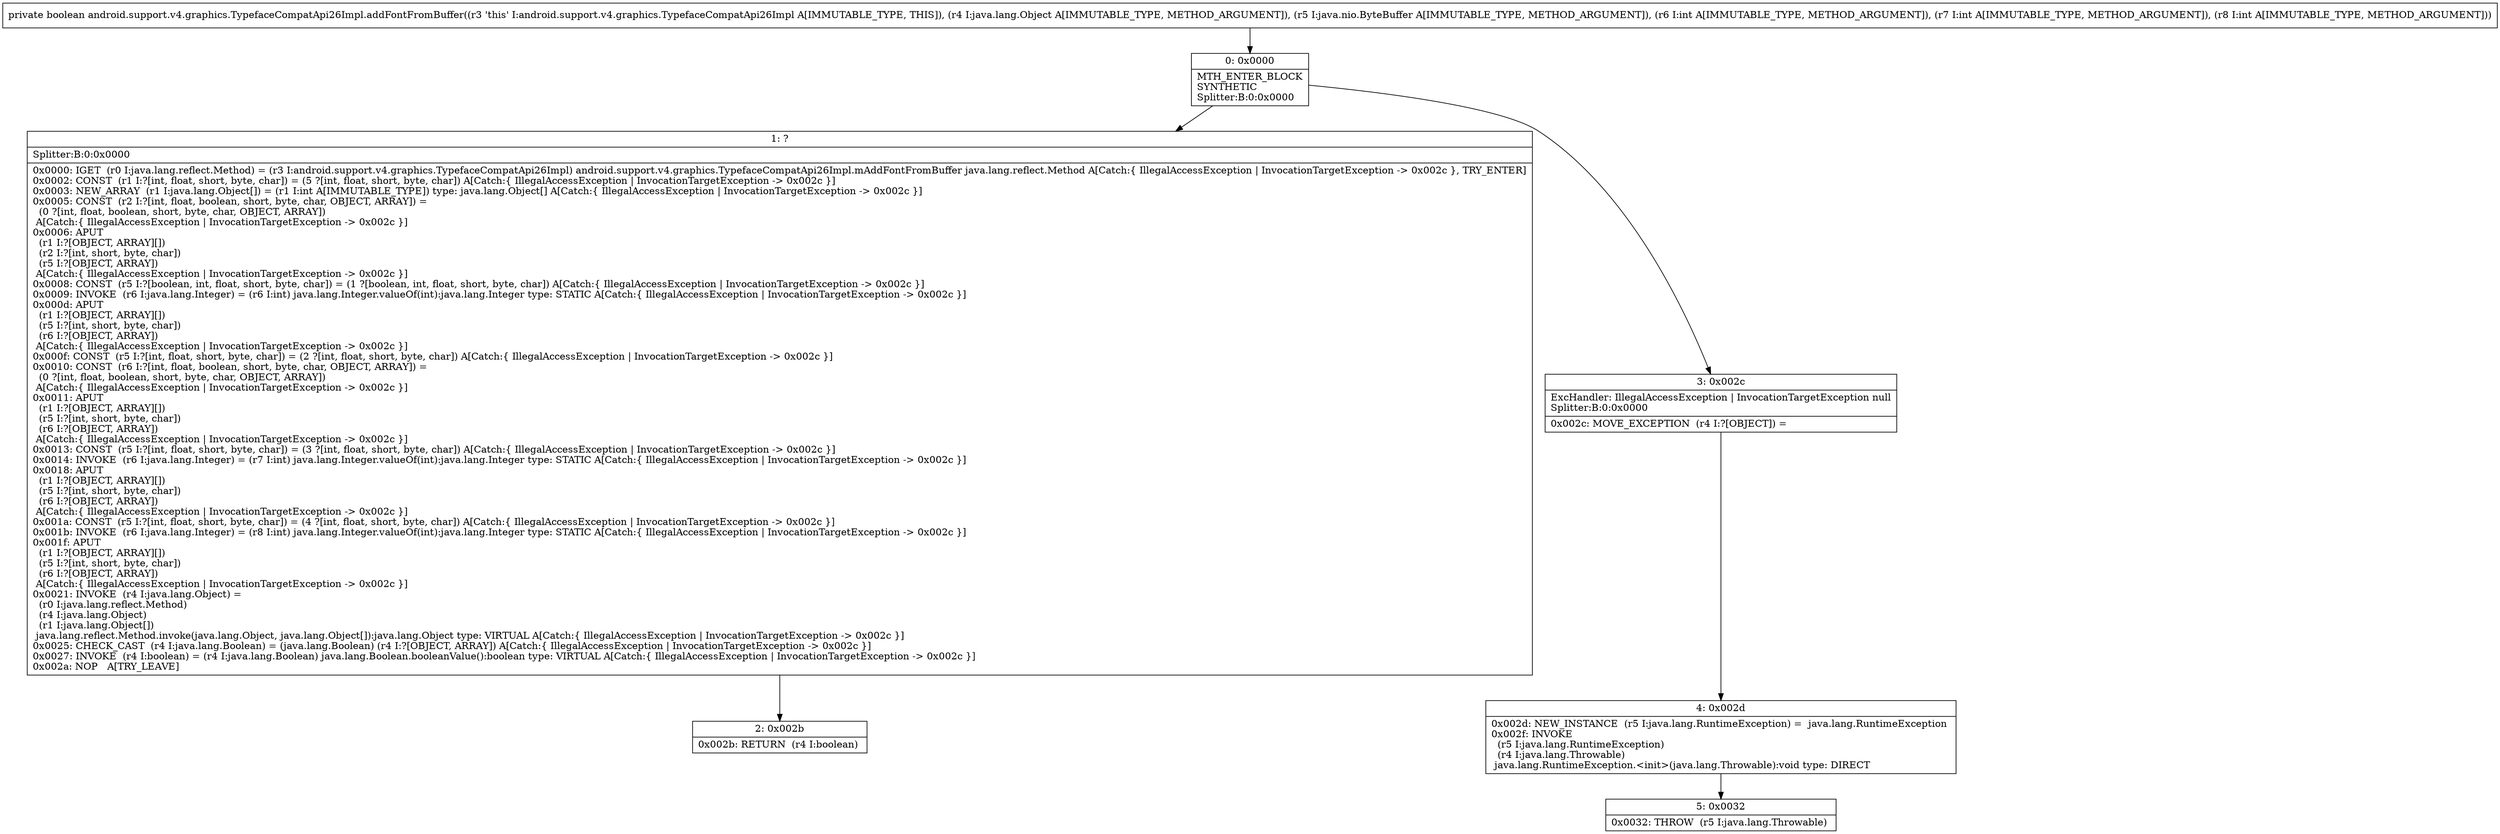 digraph "CFG forandroid.support.v4.graphics.TypefaceCompatApi26Impl.addFontFromBuffer(Ljava\/lang\/Object;Ljava\/nio\/ByteBuffer;III)Z" {
Node_0 [shape=record,label="{0\:\ 0x0000|MTH_ENTER_BLOCK\lSYNTHETIC\lSplitter:B:0:0x0000\l}"];
Node_1 [shape=record,label="{1\:\ ?|Splitter:B:0:0x0000\l|0x0000: IGET  (r0 I:java.lang.reflect.Method) = (r3 I:android.support.v4.graphics.TypefaceCompatApi26Impl) android.support.v4.graphics.TypefaceCompatApi26Impl.mAddFontFromBuffer java.lang.reflect.Method A[Catch:\{ IllegalAccessException \| InvocationTargetException \-\> 0x002c \}, TRY_ENTER]\l0x0002: CONST  (r1 I:?[int, float, short, byte, char]) = (5 ?[int, float, short, byte, char]) A[Catch:\{ IllegalAccessException \| InvocationTargetException \-\> 0x002c \}]\l0x0003: NEW_ARRAY  (r1 I:java.lang.Object[]) = (r1 I:int A[IMMUTABLE_TYPE]) type: java.lang.Object[] A[Catch:\{ IllegalAccessException \| InvocationTargetException \-\> 0x002c \}]\l0x0005: CONST  (r2 I:?[int, float, boolean, short, byte, char, OBJECT, ARRAY]) = \l  (0 ?[int, float, boolean, short, byte, char, OBJECT, ARRAY])\l A[Catch:\{ IllegalAccessException \| InvocationTargetException \-\> 0x002c \}]\l0x0006: APUT  \l  (r1 I:?[OBJECT, ARRAY][])\l  (r2 I:?[int, short, byte, char])\l  (r5 I:?[OBJECT, ARRAY])\l A[Catch:\{ IllegalAccessException \| InvocationTargetException \-\> 0x002c \}]\l0x0008: CONST  (r5 I:?[boolean, int, float, short, byte, char]) = (1 ?[boolean, int, float, short, byte, char]) A[Catch:\{ IllegalAccessException \| InvocationTargetException \-\> 0x002c \}]\l0x0009: INVOKE  (r6 I:java.lang.Integer) = (r6 I:int) java.lang.Integer.valueOf(int):java.lang.Integer type: STATIC A[Catch:\{ IllegalAccessException \| InvocationTargetException \-\> 0x002c \}]\l0x000d: APUT  \l  (r1 I:?[OBJECT, ARRAY][])\l  (r5 I:?[int, short, byte, char])\l  (r6 I:?[OBJECT, ARRAY])\l A[Catch:\{ IllegalAccessException \| InvocationTargetException \-\> 0x002c \}]\l0x000f: CONST  (r5 I:?[int, float, short, byte, char]) = (2 ?[int, float, short, byte, char]) A[Catch:\{ IllegalAccessException \| InvocationTargetException \-\> 0x002c \}]\l0x0010: CONST  (r6 I:?[int, float, boolean, short, byte, char, OBJECT, ARRAY]) = \l  (0 ?[int, float, boolean, short, byte, char, OBJECT, ARRAY])\l A[Catch:\{ IllegalAccessException \| InvocationTargetException \-\> 0x002c \}]\l0x0011: APUT  \l  (r1 I:?[OBJECT, ARRAY][])\l  (r5 I:?[int, short, byte, char])\l  (r6 I:?[OBJECT, ARRAY])\l A[Catch:\{ IllegalAccessException \| InvocationTargetException \-\> 0x002c \}]\l0x0013: CONST  (r5 I:?[int, float, short, byte, char]) = (3 ?[int, float, short, byte, char]) A[Catch:\{ IllegalAccessException \| InvocationTargetException \-\> 0x002c \}]\l0x0014: INVOKE  (r6 I:java.lang.Integer) = (r7 I:int) java.lang.Integer.valueOf(int):java.lang.Integer type: STATIC A[Catch:\{ IllegalAccessException \| InvocationTargetException \-\> 0x002c \}]\l0x0018: APUT  \l  (r1 I:?[OBJECT, ARRAY][])\l  (r5 I:?[int, short, byte, char])\l  (r6 I:?[OBJECT, ARRAY])\l A[Catch:\{ IllegalAccessException \| InvocationTargetException \-\> 0x002c \}]\l0x001a: CONST  (r5 I:?[int, float, short, byte, char]) = (4 ?[int, float, short, byte, char]) A[Catch:\{ IllegalAccessException \| InvocationTargetException \-\> 0x002c \}]\l0x001b: INVOKE  (r6 I:java.lang.Integer) = (r8 I:int) java.lang.Integer.valueOf(int):java.lang.Integer type: STATIC A[Catch:\{ IllegalAccessException \| InvocationTargetException \-\> 0x002c \}]\l0x001f: APUT  \l  (r1 I:?[OBJECT, ARRAY][])\l  (r5 I:?[int, short, byte, char])\l  (r6 I:?[OBJECT, ARRAY])\l A[Catch:\{ IllegalAccessException \| InvocationTargetException \-\> 0x002c \}]\l0x0021: INVOKE  (r4 I:java.lang.Object) = \l  (r0 I:java.lang.reflect.Method)\l  (r4 I:java.lang.Object)\l  (r1 I:java.lang.Object[])\l java.lang.reflect.Method.invoke(java.lang.Object, java.lang.Object[]):java.lang.Object type: VIRTUAL A[Catch:\{ IllegalAccessException \| InvocationTargetException \-\> 0x002c \}]\l0x0025: CHECK_CAST  (r4 I:java.lang.Boolean) = (java.lang.Boolean) (r4 I:?[OBJECT, ARRAY]) A[Catch:\{ IllegalAccessException \| InvocationTargetException \-\> 0x002c \}]\l0x0027: INVOKE  (r4 I:boolean) = (r4 I:java.lang.Boolean) java.lang.Boolean.booleanValue():boolean type: VIRTUAL A[Catch:\{ IllegalAccessException \| InvocationTargetException \-\> 0x002c \}]\l0x002a: NOP   A[TRY_LEAVE]\l}"];
Node_2 [shape=record,label="{2\:\ 0x002b|0x002b: RETURN  (r4 I:boolean) \l}"];
Node_3 [shape=record,label="{3\:\ 0x002c|ExcHandler: IllegalAccessException \| InvocationTargetException null\lSplitter:B:0:0x0000\l|0x002c: MOVE_EXCEPTION  (r4 I:?[OBJECT]) =  \l}"];
Node_4 [shape=record,label="{4\:\ 0x002d|0x002d: NEW_INSTANCE  (r5 I:java.lang.RuntimeException) =  java.lang.RuntimeException \l0x002f: INVOKE  \l  (r5 I:java.lang.RuntimeException)\l  (r4 I:java.lang.Throwable)\l java.lang.RuntimeException.\<init\>(java.lang.Throwable):void type: DIRECT \l}"];
Node_5 [shape=record,label="{5\:\ 0x0032|0x0032: THROW  (r5 I:java.lang.Throwable) \l}"];
MethodNode[shape=record,label="{private boolean android.support.v4.graphics.TypefaceCompatApi26Impl.addFontFromBuffer((r3 'this' I:android.support.v4.graphics.TypefaceCompatApi26Impl A[IMMUTABLE_TYPE, THIS]), (r4 I:java.lang.Object A[IMMUTABLE_TYPE, METHOD_ARGUMENT]), (r5 I:java.nio.ByteBuffer A[IMMUTABLE_TYPE, METHOD_ARGUMENT]), (r6 I:int A[IMMUTABLE_TYPE, METHOD_ARGUMENT]), (r7 I:int A[IMMUTABLE_TYPE, METHOD_ARGUMENT]), (r8 I:int A[IMMUTABLE_TYPE, METHOD_ARGUMENT])) }"];
MethodNode -> Node_0;
Node_0 -> Node_1;
Node_0 -> Node_3;
Node_1 -> Node_2;
Node_3 -> Node_4;
Node_4 -> Node_5;
}

